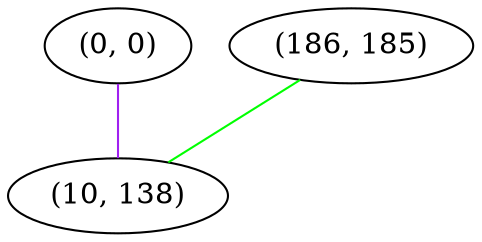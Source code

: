 graph "" {
"(0, 0)";
"(186, 185)";
"(10, 138)";
"(0, 0)" -- "(10, 138)"  [color=purple, key=0, weight=4];
"(186, 185)" -- "(10, 138)"  [color=green, key=0, weight=2];
}
